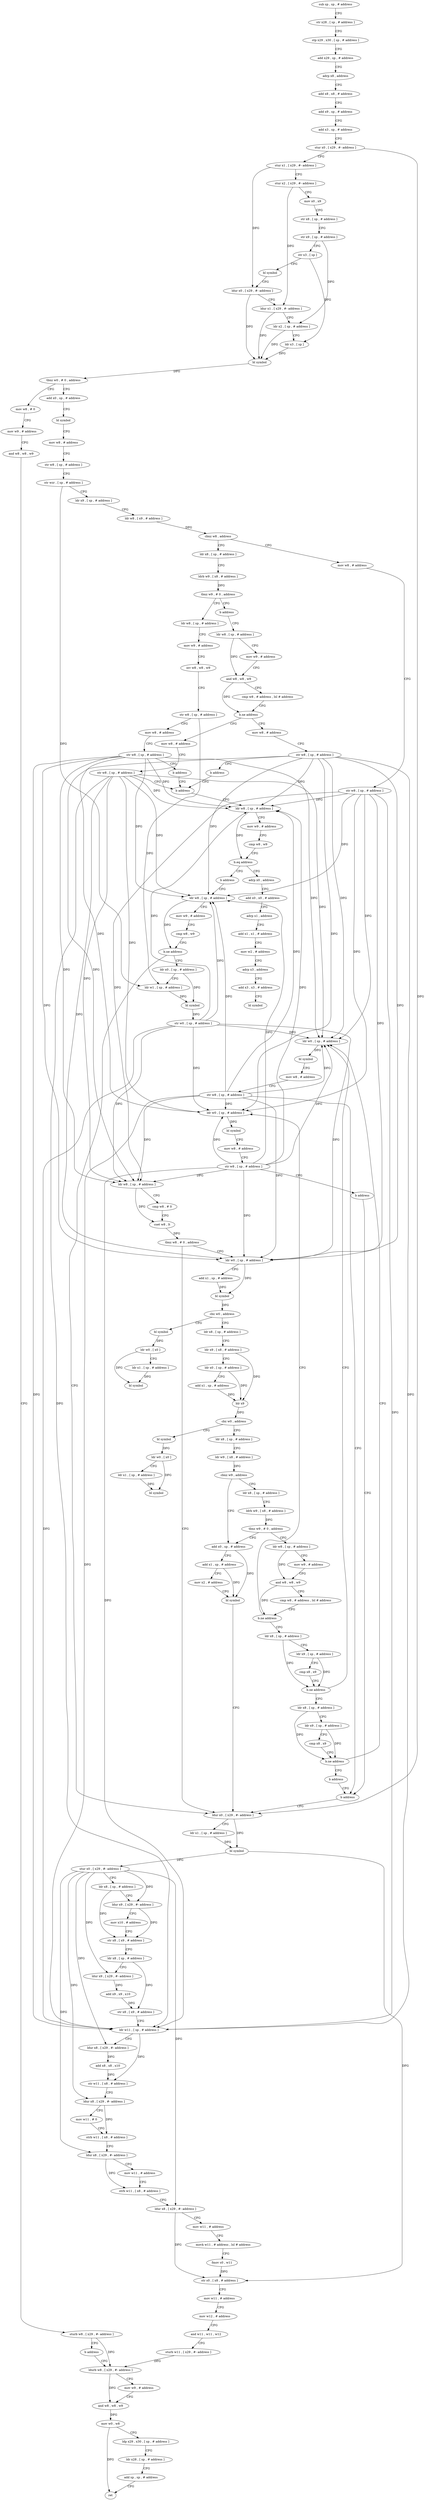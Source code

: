 digraph "func" {
"4280360" [label = "sub sp , sp , # address" ]
"4280364" [label = "str x28 , [ sp , # address ]" ]
"4280368" [label = "stp x29 , x30 , [ sp , # address ]" ]
"4280372" [label = "add x29 , sp , # address" ]
"4280376" [label = "adrp x8 , address" ]
"4280380" [label = "add x8 , x8 , # address" ]
"4280384" [label = "add x9 , sp , # address" ]
"4280388" [label = "add x3 , sp , # address" ]
"4280392" [label = "stur x0 , [ x29 , #- address ]" ]
"4280396" [label = "stur x1 , [ x29 , #- address ]" ]
"4280400" [label = "stur x2 , [ x29 , #- address ]" ]
"4280404" [label = "mov x0 , x9" ]
"4280408" [label = "str x8 , [ sp , # address ]" ]
"4280412" [label = "str x9 , [ sp , # address ]" ]
"4280416" [label = "str x3 , [ sp ]" ]
"4280420" [label = "bl symbol" ]
"4280424" [label = "ldur x0 , [ x29 , #- address ]" ]
"4280428" [label = "ldur x1 , [ x29 , #- address ]" ]
"4280432" [label = "ldr x2 , [ sp , # address ]" ]
"4280436" [label = "ldr x3 , [ sp ]" ]
"4280440" [label = "bl symbol" ]
"4280444" [label = "tbnz w0 , # 0 , address" ]
"4280468" [label = "add x0 , sp , # address" ]
"4280448" [label = "mov w8 , # 0" ]
"4280472" [label = "bl symbol" ]
"4280476" [label = "mov w8 , # address" ]
"4280480" [label = "str w8 , [ sp , # address ]" ]
"4280484" [label = "str wzr , [ sp , # address ]" ]
"4280488" [label = "ldr x9 , [ sp , # address ]" ]
"4280492" [label = "ldr w8 , [ x9 , # address ]" ]
"4280496" [label = "cbnz w8 , address" ]
"4280588" [label = "mov w8 , # address" ]
"4280500" [label = "ldr x8 , [ sp , # address ]" ]
"4280452" [label = "mov w9 , # address" ]
"4280456" [label = "and w8 , w8 , w9" ]
"4280460" [label = "sturb w8 , [ x29 , #- address ]" ]
"4280464" [label = "b address" ]
"4281028" [label = "ldurb w8 , [ x29 , #- address ]" ]
"4280592" [label = "str w8 , [ sp , # address ]" ]
"4280596" [label = "ldr w8 , [ sp , # address ]" ]
"4280504" [label = "ldrb w9 , [ x8 , # address ]" ]
"4280508" [label = "tbnz w9 , # 0 , address" ]
"4280516" [label = "ldr w8 , [ sp , # address ]" ]
"4280512" [label = "b address" ]
"4281032" [label = "mov w9 , # address" ]
"4281036" [label = "and w8 , w8 , w9" ]
"4281040" [label = "mov w0 , w8" ]
"4281044" [label = "ldp x29 , x30 , [ sp , # address ]" ]
"4281048" [label = "ldr x28 , [ sp , # address ]" ]
"4281052" [label = "add sp , sp , # address" ]
"4281056" [label = "ret" ]
"4280616" [label = "adrp x0 , address" ]
"4280620" [label = "add x0 , x0 , # address" ]
"4280624" [label = "adrp x1 , address" ]
"4280628" [label = "add x1 , x1 , # address" ]
"4280632" [label = "mov w2 , # address" ]
"4280636" [label = "adrp x3 , address" ]
"4280640" [label = "add x3 , x3 , # address" ]
"4280644" [label = "bl symbol" ]
"4280612" [label = "b address" ]
"4280648" [label = "ldr w8 , [ sp , # address ]" ]
"4280520" [label = "mov w9 , # address" ]
"4280524" [label = "orr w8 , w8 , w9" ]
"4280528" [label = "str w8 , [ sp , # address ]" ]
"4280532" [label = "mov w8 , # address" ]
"4280536" [label = "str w8 , [ sp , # address ]" ]
"4280540" [label = "b address" ]
"4280584" [label = "b address" ]
"4280544" [label = "ldr w8 , [ sp , # address ]" ]
"4280652" [label = "mov w9 , # address" ]
"4280656" [label = "cmp w8 , w9" ]
"4280660" [label = "b.ne address" ]
"4280904" [label = "ldur x0 , [ x29 , #- address ]" ]
"4280664" [label = "ldr x0 , [ sp , # address ]" ]
"4280548" [label = "mov w9 , # address" ]
"4280552" [label = "and w8 , w8 , w9" ]
"4280556" [label = "cmp w8 , # address , lsl # address" ]
"4280560" [label = "b.ne address" ]
"4280576" [label = "mov w8 , # address" ]
"4280564" [label = "mov w8 , # address" ]
"4280908" [label = "ldr x1 , [ sp , # address ]" ]
"4280912" [label = "bl symbol" ]
"4280916" [label = "stur x0 , [ x29 , #- address ]" ]
"4280920" [label = "ldr x8 , [ sp , # address ]" ]
"4280924" [label = "ldur x9 , [ x29 , #- address ]" ]
"4280928" [label = "mov x10 , # address" ]
"4280932" [label = "str x8 , [ x9 , # address ]" ]
"4280936" [label = "ldr x8 , [ sp , # address ]" ]
"4280940" [label = "ldur x9 , [ x29 , #- address ]" ]
"4280944" [label = "add x9 , x9 , x10" ]
"4280948" [label = "str x8 , [ x9 , # address ]" ]
"4280952" [label = "ldr w11 , [ sp , # address ]" ]
"4280956" [label = "ldur x8 , [ x29 , #- address ]" ]
"4280960" [label = "add x8 , x8 , x10" ]
"4280964" [label = "str w11 , [ x8 , # address ]" ]
"4280968" [label = "ldur x8 , [ x29 , #- address ]" ]
"4280972" [label = "mov w11 , # 0" ]
"4280976" [label = "strb w11 , [ x8 , # address ]" ]
"4280980" [label = "ldur x8 , [ x29 , #- address ]" ]
"4280984" [label = "mov w11 , # address" ]
"4280988" [label = "strb w11 , [ x8 , # address ]" ]
"4280992" [label = "ldur x8 , [ x29 , #- address ]" ]
"4280996" [label = "mov w11 , # address" ]
"4281000" [label = "movk w11 , # address , lsl # address" ]
"4281004" [label = "fmov s0 , w11" ]
"4281008" [label = "str s0 , [ x8 , # address ]" ]
"4281012" [label = "mov w11 , # address" ]
"4281016" [label = "mov w12 , # address" ]
"4281020" [label = "and w11 , w11 , w12" ]
"4281024" [label = "sturb w11 , [ x29 , #- address ]" ]
"4280668" [label = "ldr w1 , [ sp , # address ]" ]
"4280672" [label = "bl symbol" ]
"4280676" [label = "str w0 , [ sp , # address ]" ]
"4280680" [label = "ldr w8 , [ sp , # address ]" ]
"4280684" [label = "cmp w8 , # 0" ]
"4280688" [label = "cset w8 , lt" ]
"4280692" [label = "tbnz w8 , # 0 , address" ]
"4280696" [label = "ldr w0 , [ sp , # address ]" ]
"4280600" [label = "mov w9 , # address" ]
"4280604" [label = "cmp w8 , w9" ]
"4280608" [label = "b.eq address" ]
"4280580" [label = "str w8 , [ sp , # address ]" ]
"4280568" [label = "str w8 , [ sp , # address ]" ]
"4280572" [label = "b address" ]
"4280700" [label = "add x1 , sp , # address" ]
"4280704" [label = "bl symbol" ]
"4280708" [label = "cbz w0 , address" ]
"4280728" [label = "ldr x8 , [ sp , # address ]" ]
"4280712" [label = "bl symbol" ]
"4280732" [label = "ldr x9 , [ x8 , # address ]" ]
"4280736" [label = "ldr x0 , [ sp , # address ]" ]
"4280740" [label = "add x1 , sp , # address" ]
"4280744" [label = "blr x9" ]
"4280748" [label = "cbz w0 , address" ]
"4280768" [label = "ldr x8 , [ sp , # address ]" ]
"4280752" [label = "bl symbol" ]
"4280716" [label = "ldr w0 , [ x0 ]" ]
"4280720" [label = "ldr x1 , [ sp , # address ]" ]
"4280724" [label = "bl symbol" ]
"4280772" [label = "ldr w9 , [ x8 , # address ]" ]
"4280776" [label = "cbnz w9 , address" ]
"4280888" [label = "add x0 , sp , # address" ]
"4280780" [label = "ldr x8 , [ sp , # address ]" ]
"4280756" [label = "ldr w0 , [ x0 ]" ]
"4280760" [label = "ldr x1 , [ sp , # address ]" ]
"4280764" [label = "bl symbol" ]
"4280892" [label = "add x1 , sp , # address" ]
"4280896" [label = "mov x2 , # address" ]
"4280900" [label = "bl symbol" ]
"4280784" [label = "ldrb w9 , [ x8 , # address ]" ]
"4280788" [label = "tbnz w9 , # 0 , address" ]
"4280792" [label = "ldr w8 , [ sp , # address ]" ]
"4280796" [label = "mov w9 , # address" ]
"4280800" [label = "and w8 , w8 , w9" ]
"4280804" [label = "cmp w8 , # address , lsl # address" ]
"4280808" [label = "b.ne address" ]
"4280832" [label = "ldr x8 , [ sp , # address ]" ]
"4280812" [label = "ldr w0 , [ sp , # address ]" ]
"4280836" [label = "ldr x9 , [ sp , # address ]" ]
"4280840" [label = "cmp x8 , x9" ]
"4280844" [label = "b.ne address" ]
"4280868" [label = "ldr w0 , [ sp , # address ]" ]
"4280848" [label = "ldr x8 , [ sp , # address ]" ]
"4280816" [label = "bl symbol" ]
"4280820" [label = "mov w8 , # address" ]
"4280824" [label = "str w8 , [ sp , # address ]" ]
"4280828" [label = "b address" ]
"4280884" [label = "b address" ]
"4280872" [label = "bl symbol" ]
"4280876" [label = "mov w8 , # address" ]
"4280880" [label = "str w8 , [ sp , # address ]" ]
"4280852" [label = "ldr x9 , [ sp , # address ]" ]
"4280856" [label = "cmp x8 , x9" ]
"4280860" [label = "b.ne address" ]
"4280864" [label = "b address" ]
"4280360" -> "4280364" [ label = "CFG" ]
"4280364" -> "4280368" [ label = "CFG" ]
"4280368" -> "4280372" [ label = "CFG" ]
"4280372" -> "4280376" [ label = "CFG" ]
"4280376" -> "4280380" [ label = "CFG" ]
"4280380" -> "4280384" [ label = "CFG" ]
"4280384" -> "4280388" [ label = "CFG" ]
"4280388" -> "4280392" [ label = "CFG" ]
"4280392" -> "4280396" [ label = "CFG" ]
"4280392" -> "4280904" [ label = "DFG" ]
"4280396" -> "4280400" [ label = "CFG" ]
"4280396" -> "4280424" [ label = "DFG" ]
"4280400" -> "4280404" [ label = "CFG" ]
"4280400" -> "4280428" [ label = "DFG" ]
"4280404" -> "4280408" [ label = "CFG" ]
"4280408" -> "4280412" [ label = "CFG" ]
"4280412" -> "4280416" [ label = "CFG" ]
"4280412" -> "4280432" [ label = "DFG" ]
"4280416" -> "4280420" [ label = "CFG" ]
"4280416" -> "4280436" [ label = "DFG" ]
"4280420" -> "4280424" [ label = "CFG" ]
"4280424" -> "4280428" [ label = "CFG" ]
"4280424" -> "4280440" [ label = "DFG" ]
"4280428" -> "4280432" [ label = "CFG" ]
"4280428" -> "4280440" [ label = "DFG" ]
"4280432" -> "4280436" [ label = "CFG" ]
"4280432" -> "4280440" [ label = "DFG" ]
"4280436" -> "4280440" [ label = "DFG" ]
"4280440" -> "4280444" [ label = "DFG" ]
"4280444" -> "4280468" [ label = "CFG" ]
"4280444" -> "4280448" [ label = "CFG" ]
"4280468" -> "4280472" [ label = "CFG" ]
"4280448" -> "4280452" [ label = "CFG" ]
"4280472" -> "4280476" [ label = "CFG" ]
"4280476" -> "4280480" [ label = "CFG" ]
"4280480" -> "4280484" [ label = "CFG" ]
"4280484" -> "4280488" [ label = "CFG" ]
"4280484" -> "4280668" [ label = "DFG" ]
"4280488" -> "4280492" [ label = "CFG" ]
"4280492" -> "4280496" [ label = "DFG" ]
"4280496" -> "4280588" [ label = "CFG" ]
"4280496" -> "4280500" [ label = "CFG" ]
"4280588" -> "4280592" [ label = "CFG" ]
"4280500" -> "4280504" [ label = "CFG" ]
"4280452" -> "4280456" [ label = "CFG" ]
"4280456" -> "4280460" [ label = "CFG" ]
"4280460" -> "4280464" [ label = "CFG" ]
"4280460" -> "4281028" [ label = "DFG" ]
"4280464" -> "4281028" [ label = "CFG" ]
"4281028" -> "4281032" [ label = "CFG" ]
"4281028" -> "4281036" [ label = "DFG" ]
"4280592" -> "4280596" [ label = "DFG" ]
"4280592" -> "4280648" [ label = "DFG" ]
"4280592" -> "4280952" [ label = "DFG" ]
"4280592" -> "4280680" [ label = "DFG" ]
"4280592" -> "4280696" [ label = "DFG" ]
"4280592" -> "4280812" [ label = "DFG" ]
"4280592" -> "4280868" [ label = "DFG" ]
"4280596" -> "4280600" [ label = "CFG" ]
"4280596" -> "4280608" [ label = "DFG" ]
"4280504" -> "4280508" [ label = "DFG" ]
"4280508" -> "4280516" [ label = "CFG" ]
"4280508" -> "4280512" [ label = "CFG" ]
"4280516" -> "4280520" [ label = "CFG" ]
"4280512" -> "4280544" [ label = "CFG" ]
"4281032" -> "4281036" [ label = "CFG" ]
"4281036" -> "4281040" [ label = "DFG" ]
"4281040" -> "4281044" [ label = "CFG" ]
"4281040" -> "4281056" [ label = "DFG" ]
"4281044" -> "4281048" [ label = "CFG" ]
"4281048" -> "4281052" [ label = "CFG" ]
"4281052" -> "4281056" [ label = "CFG" ]
"4280616" -> "4280620" [ label = "CFG" ]
"4280620" -> "4280624" [ label = "CFG" ]
"4280624" -> "4280628" [ label = "CFG" ]
"4280628" -> "4280632" [ label = "CFG" ]
"4280632" -> "4280636" [ label = "CFG" ]
"4280636" -> "4280640" [ label = "CFG" ]
"4280640" -> "4280644" [ label = "CFG" ]
"4280612" -> "4280648" [ label = "CFG" ]
"4280648" -> "4280652" [ label = "CFG" ]
"4280648" -> "4280660" [ label = "DFG" ]
"4280520" -> "4280524" [ label = "CFG" ]
"4280524" -> "4280528" [ label = "CFG" ]
"4280528" -> "4280532" [ label = "CFG" ]
"4280528" -> "4280668" [ label = "DFG" ]
"4280532" -> "4280536" [ label = "CFG" ]
"4280536" -> "4280540" [ label = "CFG" ]
"4280536" -> "4280596" [ label = "DFG" ]
"4280536" -> "4280648" [ label = "DFG" ]
"4280536" -> "4280952" [ label = "DFG" ]
"4280536" -> "4280680" [ label = "DFG" ]
"4280536" -> "4280696" [ label = "DFG" ]
"4280536" -> "4280812" [ label = "DFG" ]
"4280536" -> "4280868" [ label = "DFG" ]
"4280540" -> "4280584" [ label = "CFG" ]
"4280584" -> "4280596" [ label = "CFG" ]
"4280544" -> "4280548" [ label = "CFG" ]
"4280544" -> "4280552" [ label = "DFG" ]
"4280652" -> "4280656" [ label = "CFG" ]
"4280656" -> "4280660" [ label = "CFG" ]
"4280660" -> "4280904" [ label = "CFG" ]
"4280660" -> "4280664" [ label = "CFG" ]
"4280904" -> "4280908" [ label = "CFG" ]
"4280904" -> "4280912" [ label = "DFG" ]
"4280664" -> "4280668" [ label = "CFG" ]
"4280664" -> "4280672" [ label = "DFG" ]
"4280548" -> "4280552" [ label = "CFG" ]
"4280552" -> "4280556" [ label = "CFG" ]
"4280552" -> "4280560" [ label = "DFG" ]
"4280556" -> "4280560" [ label = "CFG" ]
"4280560" -> "4280576" [ label = "CFG" ]
"4280560" -> "4280564" [ label = "CFG" ]
"4280576" -> "4280580" [ label = "CFG" ]
"4280564" -> "4280568" [ label = "CFG" ]
"4280908" -> "4280912" [ label = "DFG" ]
"4280912" -> "4280916" [ label = "DFG" ]
"4280912" -> "4281008" [ label = "DFG" ]
"4280916" -> "4280920" [ label = "CFG" ]
"4280916" -> "4280924" [ label = "DFG" ]
"4280916" -> "4280940" [ label = "DFG" ]
"4280916" -> "4280956" [ label = "DFG" ]
"4280916" -> "4280968" [ label = "DFG" ]
"4280916" -> "4280980" [ label = "DFG" ]
"4280916" -> "4280992" [ label = "DFG" ]
"4280920" -> "4280924" [ label = "CFG" ]
"4280920" -> "4280932" [ label = "DFG" ]
"4280924" -> "4280928" [ label = "CFG" ]
"4280924" -> "4280932" [ label = "DFG" ]
"4280928" -> "4280932" [ label = "CFG" ]
"4280932" -> "4280936" [ label = "CFG" ]
"4280936" -> "4280940" [ label = "CFG" ]
"4280936" -> "4280948" [ label = "DFG" ]
"4280940" -> "4280944" [ label = "DFG" ]
"4280944" -> "4280948" [ label = "DFG" ]
"4280948" -> "4280952" [ label = "CFG" ]
"4280952" -> "4280956" [ label = "CFG" ]
"4280952" -> "4280964" [ label = "DFG" ]
"4280956" -> "4280960" [ label = "DFG" ]
"4280960" -> "4280964" [ label = "DFG" ]
"4280964" -> "4280968" [ label = "CFG" ]
"4280968" -> "4280972" [ label = "CFG" ]
"4280968" -> "4280976" [ label = "DFG" ]
"4280972" -> "4280976" [ label = "CFG" ]
"4280976" -> "4280980" [ label = "CFG" ]
"4280980" -> "4280984" [ label = "CFG" ]
"4280980" -> "4280988" [ label = "DFG" ]
"4280984" -> "4280988" [ label = "CFG" ]
"4280988" -> "4280992" [ label = "CFG" ]
"4280992" -> "4280996" [ label = "CFG" ]
"4280992" -> "4281008" [ label = "DFG" ]
"4280996" -> "4281000" [ label = "CFG" ]
"4281000" -> "4281004" [ label = "CFG" ]
"4281004" -> "4281008" [ label = "DFG" ]
"4281008" -> "4281012" [ label = "CFG" ]
"4281012" -> "4281016" [ label = "CFG" ]
"4281016" -> "4281020" [ label = "CFG" ]
"4281020" -> "4281024" [ label = "CFG" ]
"4281024" -> "4281028" [ label = "DFG" ]
"4280668" -> "4280672" [ label = "DFG" ]
"4280672" -> "4280676" [ label = "DFG" ]
"4280676" -> "4280680" [ label = "DFG" ]
"4280676" -> "4280596" [ label = "DFG" ]
"4280676" -> "4280648" [ label = "DFG" ]
"4280676" -> "4280952" [ label = "DFG" ]
"4280676" -> "4280696" [ label = "DFG" ]
"4280676" -> "4280812" [ label = "DFG" ]
"4280676" -> "4280868" [ label = "DFG" ]
"4280680" -> "4280684" [ label = "CFG" ]
"4280680" -> "4280688" [ label = "DFG" ]
"4280684" -> "4280688" [ label = "CFG" ]
"4280688" -> "4280692" [ label = "DFG" ]
"4280692" -> "4280904" [ label = "CFG" ]
"4280692" -> "4280696" [ label = "CFG" ]
"4280696" -> "4280700" [ label = "CFG" ]
"4280696" -> "4280704" [ label = "DFG" ]
"4280600" -> "4280604" [ label = "CFG" ]
"4280604" -> "4280608" [ label = "CFG" ]
"4280608" -> "4280616" [ label = "CFG" ]
"4280608" -> "4280612" [ label = "CFG" ]
"4280580" -> "4280584" [ label = "CFG" ]
"4280580" -> "4280596" [ label = "DFG" ]
"4280580" -> "4280648" [ label = "DFG" ]
"4280580" -> "4280952" [ label = "DFG" ]
"4280580" -> "4280680" [ label = "DFG" ]
"4280580" -> "4280696" [ label = "DFG" ]
"4280580" -> "4280812" [ label = "DFG" ]
"4280580" -> "4280868" [ label = "DFG" ]
"4280568" -> "4280572" [ label = "CFG" ]
"4280568" -> "4280596" [ label = "DFG" ]
"4280568" -> "4280648" [ label = "DFG" ]
"4280568" -> "4280952" [ label = "DFG" ]
"4280568" -> "4280680" [ label = "DFG" ]
"4280568" -> "4280696" [ label = "DFG" ]
"4280568" -> "4280812" [ label = "DFG" ]
"4280568" -> "4280868" [ label = "DFG" ]
"4280572" -> "4280584" [ label = "CFG" ]
"4280700" -> "4280704" [ label = "DFG" ]
"4280704" -> "4280708" [ label = "DFG" ]
"4280708" -> "4280728" [ label = "CFG" ]
"4280708" -> "4280712" [ label = "CFG" ]
"4280728" -> "4280732" [ label = "CFG" ]
"4280712" -> "4280716" [ label = "DFG" ]
"4280732" -> "4280736" [ label = "CFG" ]
"4280732" -> "4280744" [ label = "DFG" ]
"4280736" -> "4280740" [ label = "CFG" ]
"4280736" -> "4280744" [ label = "DFG" ]
"4280740" -> "4280744" [ label = "DFG" ]
"4280744" -> "4280748" [ label = "DFG" ]
"4280748" -> "4280768" [ label = "CFG" ]
"4280748" -> "4280752" [ label = "CFG" ]
"4280768" -> "4280772" [ label = "CFG" ]
"4280752" -> "4280756" [ label = "DFG" ]
"4280716" -> "4280720" [ label = "CFG" ]
"4280716" -> "4280724" [ label = "DFG" ]
"4280720" -> "4280724" [ label = "DFG" ]
"4280772" -> "4280776" [ label = "DFG" ]
"4280776" -> "4280888" [ label = "CFG" ]
"4280776" -> "4280780" [ label = "CFG" ]
"4280888" -> "4280892" [ label = "CFG" ]
"4280888" -> "4280900" [ label = "DFG" ]
"4280780" -> "4280784" [ label = "CFG" ]
"4280756" -> "4280760" [ label = "CFG" ]
"4280756" -> "4280764" [ label = "DFG" ]
"4280760" -> "4280764" [ label = "DFG" ]
"4280892" -> "4280896" [ label = "CFG" ]
"4280892" -> "4280900" [ label = "DFG" ]
"4280896" -> "4280900" [ label = "CFG" ]
"4280900" -> "4280904" [ label = "CFG" ]
"4280784" -> "4280788" [ label = "DFG" ]
"4280788" -> "4280888" [ label = "CFG" ]
"4280788" -> "4280792" [ label = "CFG" ]
"4280792" -> "4280796" [ label = "CFG" ]
"4280792" -> "4280800" [ label = "DFG" ]
"4280796" -> "4280800" [ label = "CFG" ]
"4280800" -> "4280804" [ label = "CFG" ]
"4280800" -> "4280808" [ label = "DFG" ]
"4280804" -> "4280808" [ label = "CFG" ]
"4280808" -> "4280832" [ label = "CFG" ]
"4280808" -> "4280812" [ label = "CFG" ]
"4280832" -> "4280836" [ label = "CFG" ]
"4280832" -> "4280844" [ label = "DFG" ]
"4280812" -> "4280816" [ label = "DFG" ]
"4280836" -> "4280840" [ label = "CFG" ]
"4280836" -> "4280844" [ label = "DFG" ]
"4280840" -> "4280844" [ label = "CFG" ]
"4280844" -> "4280868" [ label = "CFG" ]
"4280844" -> "4280848" [ label = "CFG" ]
"4280868" -> "4280872" [ label = "DFG" ]
"4280848" -> "4280852" [ label = "CFG" ]
"4280848" -> "4280860" [ label = "DFG" ]
"4280816" -> "4280820" [ label = "CFG" ]
"4280820" -> "4280824" [ label = "CFG" ]
"4280824" -> "4280828" [ label = "CFG" ]
"4280824" -> "4280596" [ label = "DFG" ]
"4280824" -> "4280648" [ label = "DFG" ]
"4280824" -> "4280952" [ label = "DFG" ]
"4280824" -> "4280680" [ label = "DFG" ]
"4280824" -> "4280696" [ label = "DFG" ]
"4280824" -> "4280812" [ label = "DFG" ]
"4280824" -> "4280868" [ label = "DFG" ]
"4280828" -> "4280884" [ label = "CFG" ]
"4280884" -> "4280904" [ label = "CFG" ]
"4280872" -> "4280876" [ label = "CFG" ]
"4280876" -> "4280880" [ label = "CFG" ]
"4280880" -> "4280884" [ label = "CFG" ]
"4280880" -> "4280596" [ label = "DFG" ]
"4280880" -> "4280648" [ label = "DFG" ]
"4280880" -> "4280952" [ label = "DFG" ]
"4280880" -> "4280680" [ label = "DFG" ]
"4280880" -> "4280696" [ label = "DFG" ]
"4280880" -> "4280812" [ label = "DFG" ]
"4280880" -> "4280868" [ label = "DFG" ]
"4280852" -> "4280856" [ label = "CFG" ]
"4280852" -> "4280860" [ label = "DFG" ]
"4280856" -> "4280860" [ label = "CFG" ]
"4280860" -> "4280868" [ label = "CFG" ]
"4280860" -> "4280864" [ label = "CFG" ]
"4280864" -> "4280884" [ label = "CFG" ]
}
